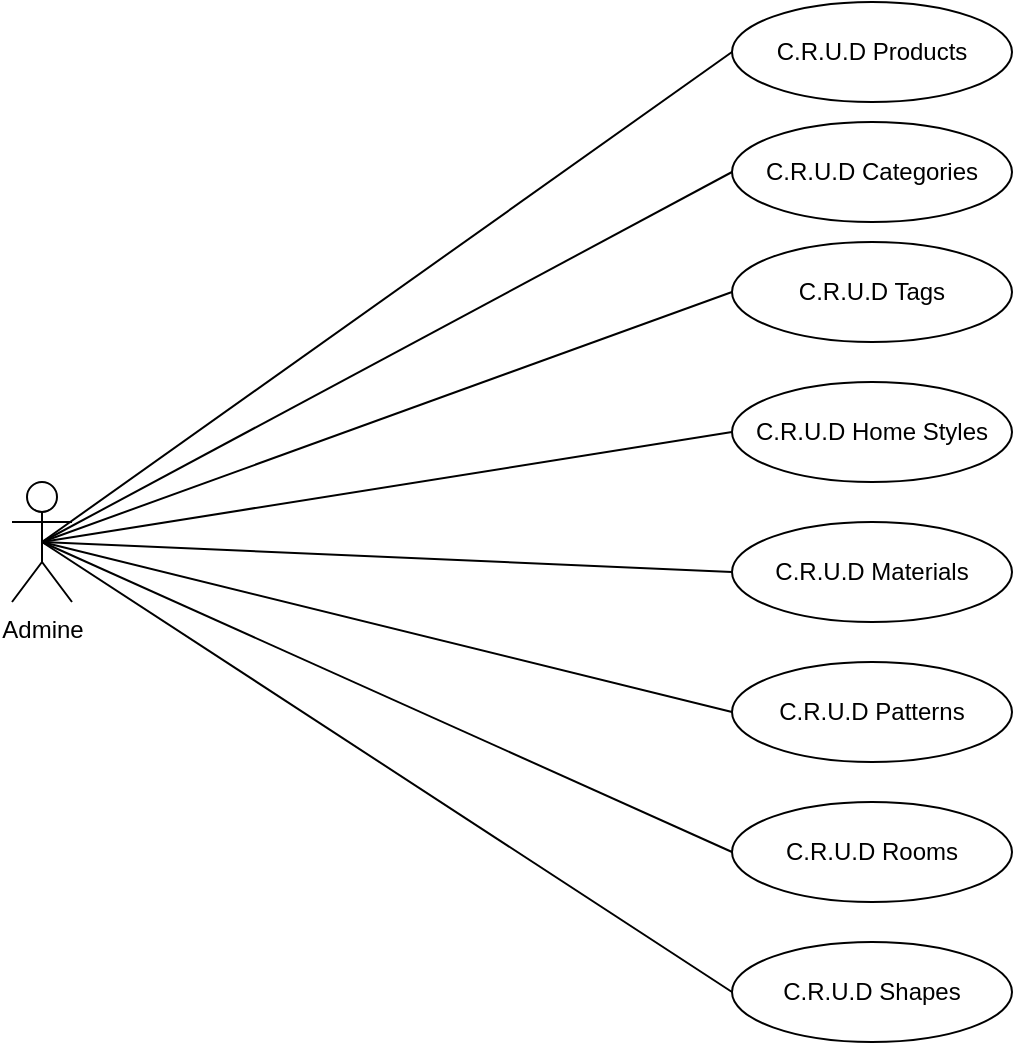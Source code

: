 <mxfile>
    <diagram id="BtPvSTQ-mzDIKwIoUSHl" name="Page-1">
        <mxGraphModel dx="1836" dy="471" grid="1" gridSize="10" guides="1" tooltips="1" connect="1" arrows="1" fold="1" page="1" pageScale="1" pageWidth="850" pageHeight="1100" math="0" shadow="0">
            <root>
                <mxCell id="0"/>
                <mxCell id="1" parent="0"/>
                <mxCell id="2" value="Admine" style="shape=umlActor;verticalLabelPosition=bottom;verticalAlign=top;html=1;" vertex="1" parent="1">
                    <mxGeometry x="-100" y="260" width="30" height="60" as="geometry"/>
                </mxCell>
                <mxCell id="3" value="C.R.U.D Products" style="ellipse;whiteSpace=wrap;html=1;" vertex="1" parent="1">
                    <mxGeometry x="260" y="20" width="140" height="50" as="geometry"/>
                </mxCell>
                <mxCell id="4" value="C.R.U.D Categories" style="ellipse;whiteSpace=wrap;html=1;" vertex="1" parent="1">
                    <mxGeometry x="260" y="80" width="140" height="50" as="geometry"/>
                </mxCell>
                <mxCell id="5" value="C.R.U.D Tags" style="ellipse;whiteSpace=wrap;html=1;" vertex="1" parent="1">
                    <mxGeometry x="260" y="140" width="140" height="50" as="geometry"/>
                </mxCell>
                <mxCell id="7" value="C.R.U.D Home Styles" style="ellipse;whiteSpace=wrap;html=1;" vertex="1" parent="1">
                    <mxGeometry x="260" y="210" width="140" height="50" as="geometry"/>
                </mxCell>
                <mxCell id="8" value="C.R.U.D Materials" style="ellipse;whiteSpace=wrap;html=1;" vertex="1" parent="1">
                    <mxGeometry x="260" y="280" width="140" height="50" as="geometry"/>
                </mxCell>
                <mxCell id="9" value="C.R.U.D Patterns" style="ellipse;whiteSpace=wrap;html=1;" vertex="1" parent="1">
                    <mxGeometry x="260" y="350" width="140" height="50" as="geometry"/>
                </mxCell>
                <mxCell id="10" value="C.R.U.D Rooms" style="ellipse;whiteSpace=wrap;html=1;" vertex="1" parent="1">
                    <mxGeometry x="260" y="420" width="140" height="50" as="geometry"/>
                </mxCell>
                <mxCell id="11" value="C.R.U.D Shapes" style="ellipse;whiteSpace=wrap;html=1;" vertex="1" parent="1">
                    <mxGeometry x="260" y="490" width="140" height="50" as="geometry"/>
                </mxCell>
                <mxCell id="26" value="" style="endArrow=none;html=1;entryX=0;entryY=0.5;entryDx=0;entryDy=0;exitX=0.5;exitY=0.5;exitDx=0;exitDy=0;exitPerimeter=0;" edge="1" parent="1" source="2" target="3">
                    <mxGeometry width="50" height="50" relative="1" as="geometry">
                        <mxPoint x="90" y="310" as="sourcePoint"/>
                        <mxPoint x="140" y="260" as="targetPoint"/>
                    </mxGeometry>
                </mxCell>
                <mxCell id="27" value="" style="endArrow=none;html=1;entryX=0;entryY=0.5;entryDx=0;entryDy=0;exitX=0.5;exitY=0.5;exitDx=0;exitDy=0;exitPerimeter=0;" edge="1" parent="1" source="2" target="4">
                    <mxGeometry width="50" height="50" relative="1" as="geometry">
                        <mxPoint x="90" y="300" as="sourcePoint"/>
                        <mxPoint x="270" y="55" as="targetPoint"/>
                    </mxGeometry>
                </mxCell>
                <mxCell id="28" value="" style="endArrow=none;html=1;entryX=0;entryY=0.5;entryDx=0;entryDy=0;exitX=0.5;exitY=0.5;exitDx=0;exitDy=0;exitPerimeter=0;" edge="1" parent="1" source="2" target="5">
                    <mxGeometry width="50" height="50" relative="1" as="geometry">
                        <mxPoint x="100" y="310" as="sourcePoint"/>
                        <mxPoint x="270" y="115" as="targetPoint"/>
                    </mxGeometry>
                </mxCell>
                <mxCell id="29" value="" style="endArrow=none;html=1;entryX=0;entryY=0.5;entryDx=0;entryDy=0;exitX=0.5;exitY=0.5;exitDx=0;exitDy=0;exitPerimeter=0;" edge="1" parent="1" source="2" target="7">
                    <mxGeometry width="50" height="50" relative="1" as="geometry">
                        <mxPoint x="95" y="315" as="sourcePoint"/>
                        <mxPoint x="270" y="175" as="targetPoint"/>
                    </mxGeometry>
                </mxCell>
                <mxCell id="30" value="" style="endArrow=none;html=1;entryX=0;entryY=0.5;entryDx=0;entryDy=0;exitX=0.5;exitY=0.5;exitDx=0;exitDy=0;exitPerimeter=0;" edge="1" parent="1" source="2" target="8">
                    <mxGeometry width="50" height="50" relative="1" as="geometry">
                        <mxPoint x="95" y="315" as="sourcePoint"/>
                        <mxPoint x="270" y="245" as="targetPoint"/>
                    </mxGeometry>
                </mxCell>
                <mxCell id="31" value="" style="endArrow=none;html=1;entryX=0;entryY=0.5;entryDx=0;entryDy=0;exitX=0.5;exitY=0.5;exitDx=0;exitDy=0;exitPerimeter=0;" edge="1" parent="1" source="2" target="9">
                    <mxGeometry width="50" height="50" relative="1" as="geometry">
                        <mxPoint x="95" y="315" as="sourcePoint"/>
                        <mxPoint x="270" y="315" as="targetPoint"/>
                    </mxGeometry>
                </mxCell>
                <mxCell id="32" value="" style="endArrow=none;html=1;entryX=0;entryY=0.5;entryDx=0;entryDy=0;exitX=0.5;exitY=0.5;exitDx=0;exitDy=0;exitPerimeter=0;" edge="1" parent="1" source="2" target="10">
                    <mxGeometry width="50" height="50" relative="1" as="geometry">
                        <mxPoint x="95" y="315" as="sourcePoint"/>
                        <mxPoint x="270" y="385" as="targetPoint"/>
                    </mxGeometry>
                </mxCell>
                <mxCell id="33" value="" style="endArrow=none;html=1;entryX=0;entryY=0.5;entryDx=0;entryDy=0;exitX=0.5;exitY=0.5;exitDx=0;exitDy=0;exitPerimeter=0;" edge="1" parent="1" source="2" target="11">
                    <mxGeometry width="50" height="50" relative="1" as="geometry">
                        <mxPoint x="95" y="315" as="sourcePoint"/>
                        <mxPoint x="270" y="455" as="targetPoint"/>
                    </mxGeometry>
                </mxCell>
            </root>
        </mxGraphModel>
    </diagram>
</mxfile>

